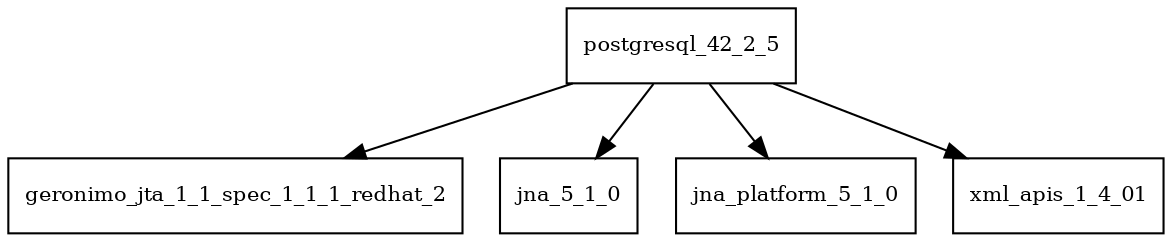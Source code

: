 digraph postgresql_42_2_5_dependencies {
  node [shape = box, fontsize=10.0];
  postgresql_42_2_5 -> geronimo_jta_1_1_spec_1_1_1_redhat_2;
  postgresql_42_2_5 -> jna_5_1_0;
  postgresql_42_2_5 -> jna_platform_5_1_0;
  postgresql_42_2_5 -> xml_apis_1_4_01;
}
